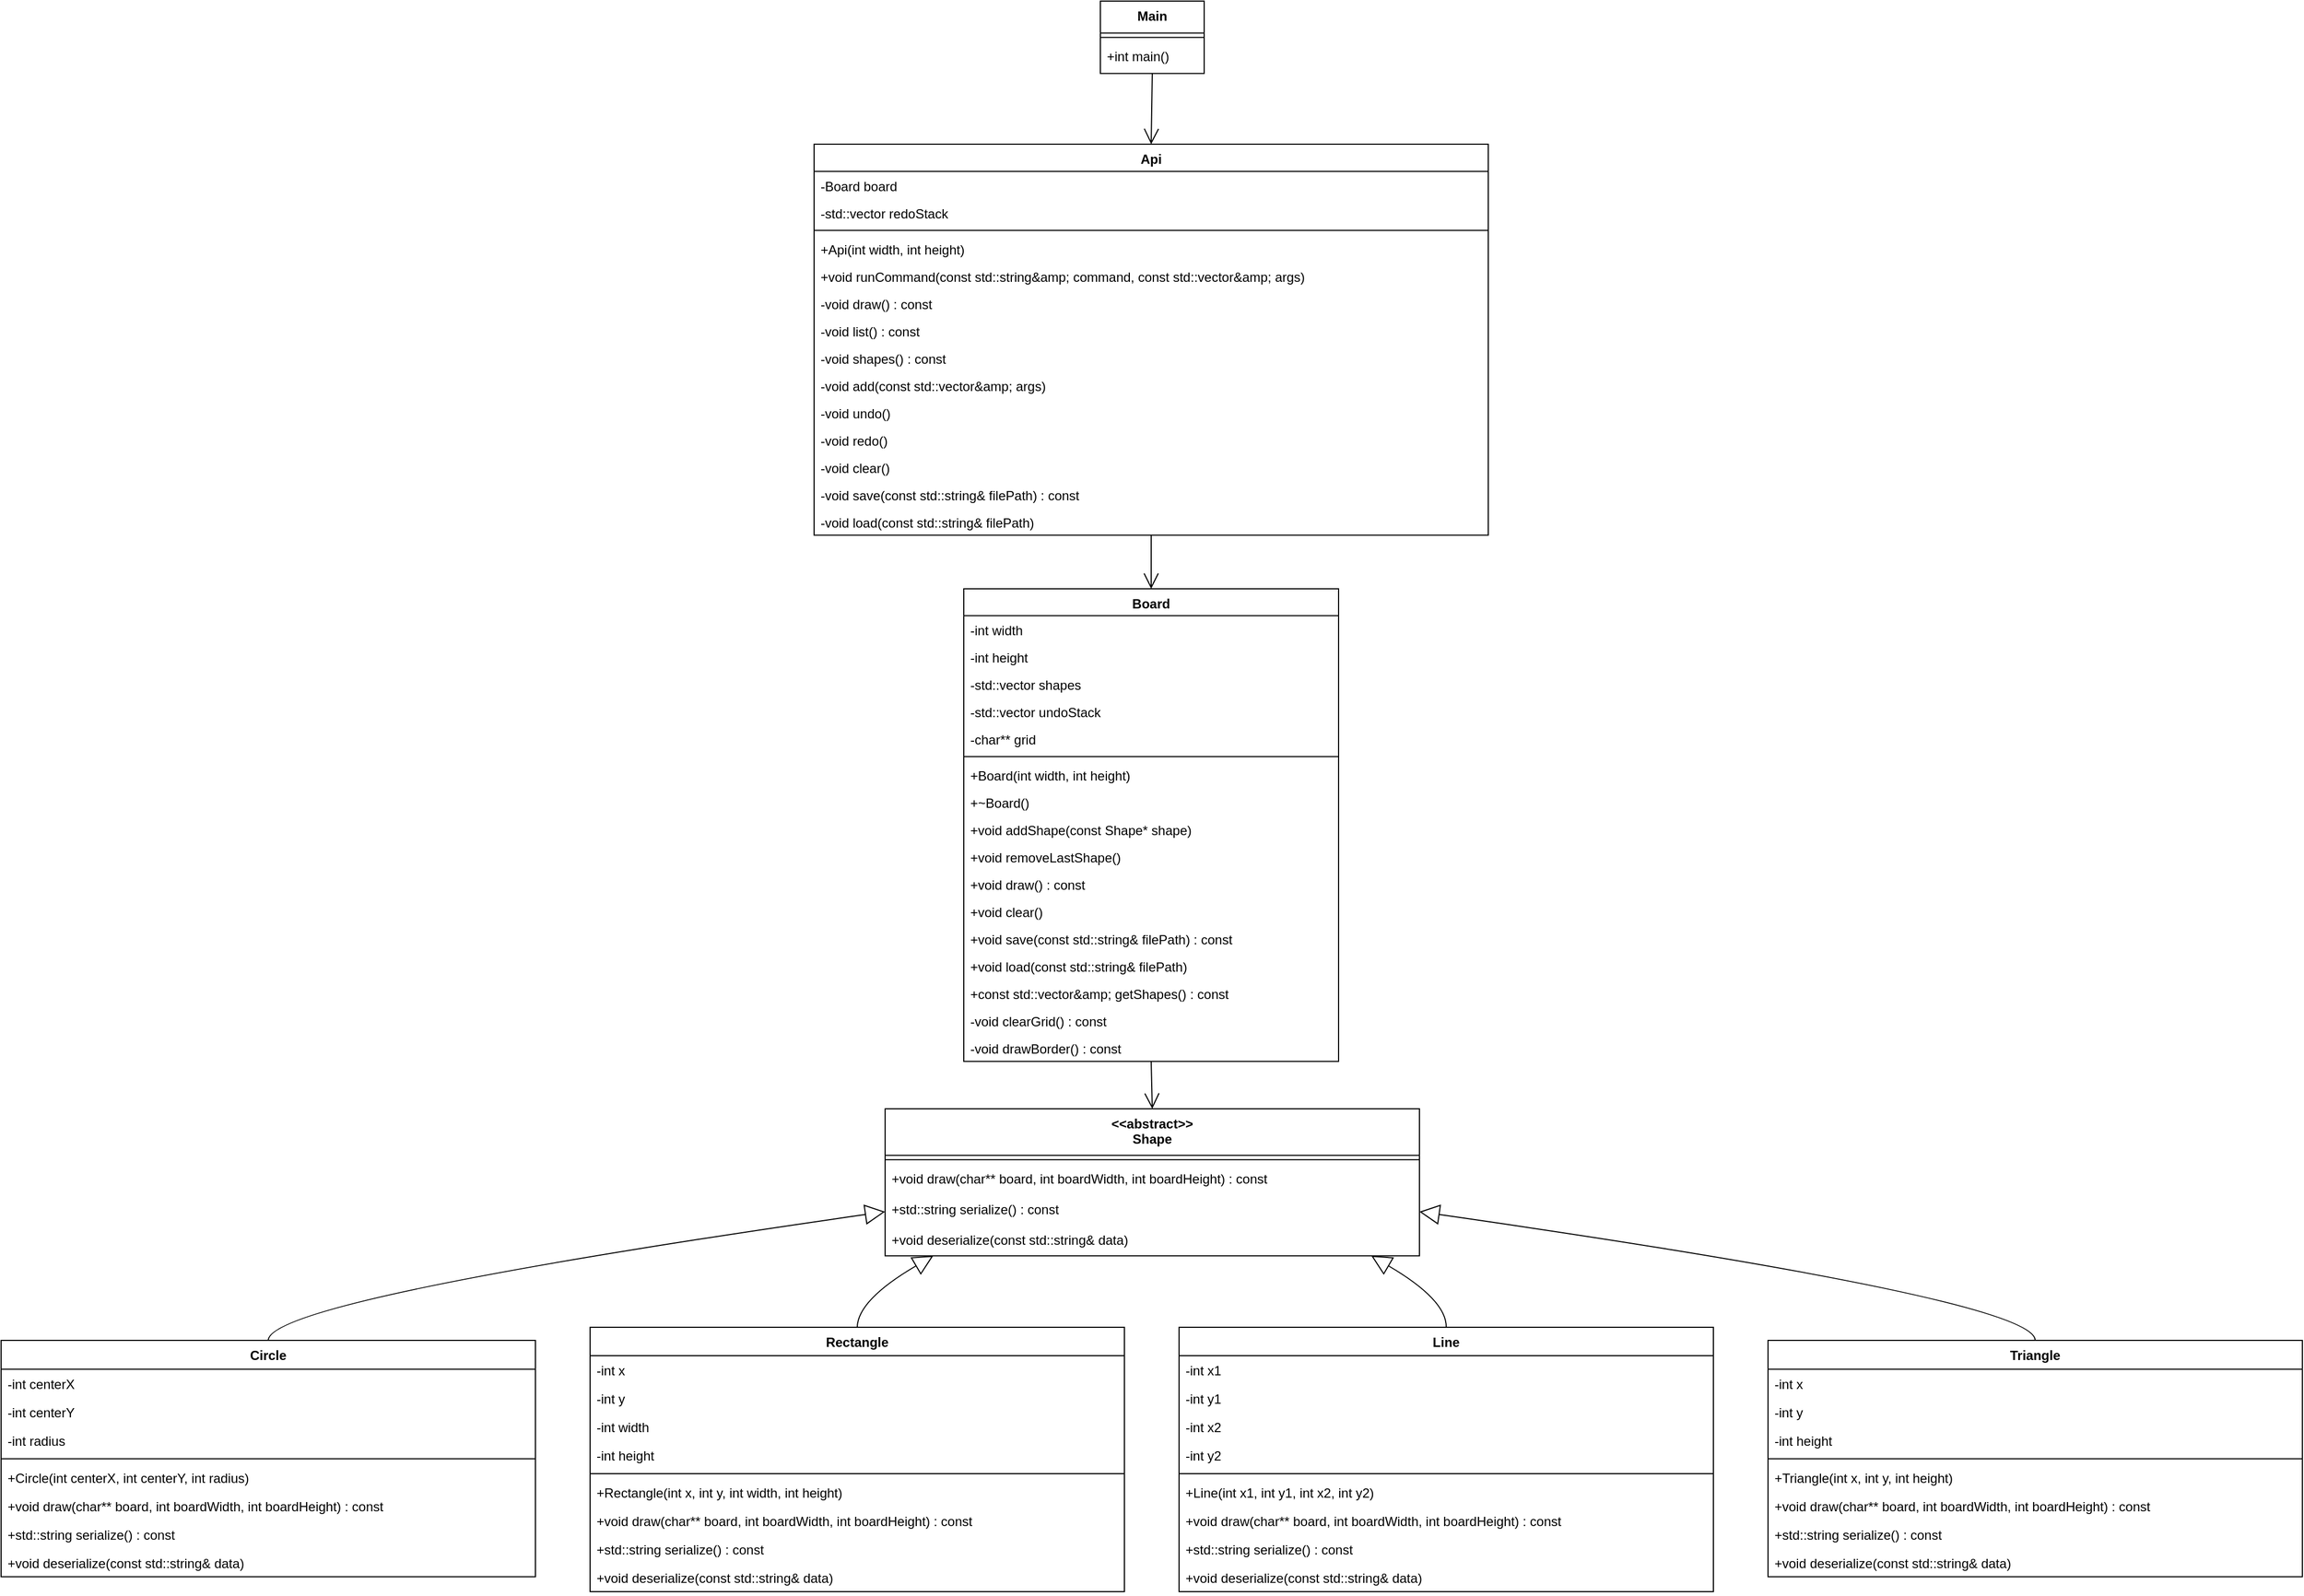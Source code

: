 <mxfile version="24.7.17">
  <diagram name="Page-1" id="2NHg6Sjkso6roxGbS1gl">
    <mxGraphModel dx="2390" dy="1365" grid="1" gridSize="10" guides="1" tooltips="1" connect="1" arrows="1" fold="1" page="1" pageScale="1" pageWidth="827" pageHeight="1169" math="0" shadow="0">
      <root>
        <mxCell id="0" />
        <mxCell id="1" parent="0" />
        <mxCell id="gTRt5JrSQ2pG7K7p-w_Y-1" value="&lt;&lt;abstract&gt;&gt;&#xa;Shape" style="swimlane;fontStyle=1;align=center;verticalAlign=top;childLayout=stackLayout;horizontal=1;startSize=42.6;horizontalStack=0;resizeParent=1;resizeParentMax=0;resizeLast=0;collapsible=0;marginBottom=0;" vertex="1" parent="1">
          <mxGeometry x="829" y="1034" width="489" height="134.6" as="geometry" />
        </mxCell>
        <mxCell id="gTRt5JrSQ2pG7K7p-w_Y-2" style="line;strokeWidth=1;fillColor=none;align=left;verticalAlign=middle;spacingTop=-1;spacingLeft=3;spacingRight=3;rotatable=0;labelPosition=right;points=[];portConstraint=eastwest;strokeColor=inherit;" vertex="1" parent="gTRt5JrSQ2pG7K7p-w_Y-1">
          <mxGeometry y="42.6" width="489" height="8" as="geometry" />
        </mxCell>
        <mxCell id="gTRt5JrSQ2pG7K7p-w_Y-3" value="+void draw(char** board, int boardWidth, int boardHeight) : const" style="text;strokeColor=none;fillColor=none;align=left;verticalAlign=top;spacingLeft=4;spacingRight=4;overflow=hidden;rotatable=0;points=[[0,0.5],[1,0.5]];portConstraint=eastwest;" vertex="1" parent="gTRt5JrSQ2pG7K7p-w_Y-1">
          <mxGeometry y="50.6" width="489" height="28" as="geometry" />
        </mxCell>
        <mxCell id="gTRt5JrSQ2pG7K7p-w_Y-4" value="+std::string serialize() : const" style="text;strokeColor=none;fillColor=none;align=left;verticalAlign=top;spacingLeft=4;spacingRight=4;overflow=hidden;rotatable=0;points=[[0,0.5],[1,0.5]];portConstraint=eastwest;" vertex="1" parent="gTRt5JrSQ2pG7K7p-w_Y-1">
          <mxGeometry y="78.6" width="489" height="28" as="geometry" />
        </mxCell>
        <mxCell id="gTRt5JrSQ2pG7K7p-w_Y-5" value="+void deserialize(const std::string&amp; data)" style="text;strokeColor=none;fillColor=none;align=left;verticalAlign=top;spacingLeft=4;spacingRight=4;overflow=hidden;rotatable=0;points=[[0,0.5],[1,0.5]];portConstraint=eastwest;" vertex="1" parent="gTRt5JrSQ2pG7K7p-w_Y-1">
          <mxGeometry y="106.6" width="489" height="28" as="geometry" />
        </mxCell>
        <mxCell id="gTRt5JrSQ2pG7K7p-w_Y-6" value="Circle" style="swimlane;fontStyle=1;align=center;verticalAlign=top;childLayout=stackLayout;horizontal=1;startSize=26.375;horizontalStack=0;resizeParent=1;resizeParentMax=0;resizeLast=0;collapsible=0;marginBottom=0;" vertex="1" parent="1">
          <mxGeometry x="20" y="1246" width="489" height="216.375" as="geometry" />
        </mxCell>
        <mxCell id="gTRt5JrSQ2pG7K7p-w_Y-7" value="-int centerX" style="text;strokeColor=none;fillColor=none;align=left;verticalAlign=top;spacingLeft=4;spacingRight=4;overflow=hidden;rotatable=0;points=[[0,0.5],[1,0.5]];portConstraint=eastwest;" vertex="1" parent="gTRt5JrSQ2pG7K7p-w_Y-6">
          <mxGeometry y="26.375" width="489" height="26" as="geometry" />
        </mxCell>
        <mxCell id="gTRt5JrSQ2pG7K7p-w_Y-8" value="-int centerY" style="text;strokeColor=none;fillColor=none;align=left;verticalAlign=top;spacingLeft=4;spacingRight=4;overflow=hidden;rotatable=0;points=[[0,0.5],[1,0.5]];portConstraint=eastwest;" vertex="1" parent="gTRt5JrSQ2pG7K7p-w_Y-6">
          <mxGeometry y="52.375" width="489" height="26" as="geometry" />
        </mxCell>
        <mxCell id="gTRt5JrSQ2pG7K7p-w_Y-9" value="-int radius" style="text;strokeColor=none;fillColor=none;align=left;verticalAlign=top;spacingLeft=4;spacingRight=4;overflow=hidden;rotatable=0;points=[[0,0.5],[1,0.5]];portConstraint=eastwest;" vertex="1" parent="gTRt5JrSQ2pG7K7p-w_Y-6">
          <mxGeometry y="78.375" width="489" height="26" as="geometry" />
        </mxCell>
        <mxCell id="gTRt5JrSQ2pG7K7p-w_Y-10" style="line;strokeWidth=1;fillColor=none;align=left;verticalAlign=middle;spacingTop=-1;spacingLeft=3;spacingRight=3;rotatable=0;labelPosition=right;points=[];portConstraint=eastwest;strokeColor=inherit;" vertex="1" parent="gTRt5JrSQ2pG7K7p-w_Y-6">
          <mxGeometry y="104.375" width="489" height="8" as="geometry" />
        </mxCell>
        <mxCell id="gTRt5JrSQ2pG7K7p-w_Y-11" value="+Circle(int centerX, int centerY, int radius)" style="text;strokeColor=none;fillColor=none;align=left;verticalAlign=top;spacingLeft=4;spacingRight=4;overflow=hidden;rotatable=0;points=[[0,0.5],[1,0.5]];portConstraint=eastwest;" vertex="1" parent="gTRt5JrSQ2pG7K7p-w_Y-6">
          <mxGeometry y="112.375" width="489" height="26" as="geometry" />
        </mxCell>
        <mxCell id="gTRt5JrSQ2pG7K7p-w_Y-12" value="+void draw(char** board, int boardWidth, int boardHeight) : const" style="text;strokeColor=none;fillColor=none;align=left;verticalAlign=top;spacingLeft=4;spacingRight=4;overflow=hidden;rotatable=0;points=[[0,0.5],[1,0.5]];portConstraint=eastwest;" vertex="1" parent="gTRt5JrSQ2pG7K7p-w_Y-6">
          <mxGeometry y="138.375" width="489" height="26" as="geometry" />
        </mxCell>
        <mxCell id="gTRt5JrSQ2pG7K7p-w_Y-13" value="+std::string serialize() : const" style="text;strokeColor=none;fillColor=none;align=left;verticalAlign=top;spacingLeft=4;spacingRight=4;overflow=hidden;rotatable=0;points=[[0,0.5],[1,0.5]];portConstraint=eastwest;" vertex="1" parent="gTRt5JrSQ2pG7K7p-w_Y-6">
          <mxGeometry y="164.375" width="489" height="26" as="geometry" />
        </mxCell>
        <mxCell id="gTRt5JrSQ2pG7K7p-w_Y-14" value="+void deserialize(const std::string&amp; data)" style="text;strokeColor=none;fillColor=none;align=left;verticalAlign=top;spacingLeft=4;spacingRight=4;overflow=hidden;rotatable=0;points=[[0,0.5],[1,0.5]];portConstraint=eastwest;" vertex="1" parent="gTRt5JrSQ2pG7K7p-w_Y-6">
          <mxGeometry y="190.375" width="489" height="26" as="geometry" />
        </mxCell>
        <mxCell id="gTRt5JrSQ2pG7K7p-w_Y-15" value="Rectangle" style="swimlane;fontStyle=1;align=center;verticalAlign=top;childLayout=stackLayout;horizontal=1;startSize=26;horizontalStack=0;resizeParent=1;resizeParentMax=0;resizeLast=0;collapsible=0;marginBottom=0;" vertex="1" parent="1">
          <mxGeometry x="559" y="1234" width="489" height="242" as="geometry" />
        </mxCell>
        <mxCell id="gTRt5JrSQ2pG7K7p-w_Y-16" value="-int x" style="text;strokeColor=none;fillColor=none;align=left;verticalAlign=top;spacingLeft=4;spacingRight=4;overflow=hidden;rotatable=0;points=[[0,0.5],[1,0.5]];portConstraint=eastwest;" vertex="1" parent="gTRt5JrSQ2pG7K7p-w_Y-15">
          <mxGeometry y="26" width="489" height="26" as="geometry" />
        </mxCell>
        <mxCell id="gTRt5JrSQ2pG7K7p-w_Y-17" value="-int y" style="text;strokeColor=none;fillColor=none;align=left;verticalAlign=top;spacingLeft=4;spacingRight=4;overflow=hidden;rotatable=0;points=[[0,0.5],[1,0.5]];portConstraint=eastwest;" vertex="1" parent="gTRt5JrSQ2pG7K7p-w_Y-15">
          <mxGeometry y="52" width="489" height="26" as="geometry" />
        </mxCell>
        <mxCell id="gTRt5JrSQ2pG7K7p-w_Y-18" value="-int width" style="text;strokeColor=none;fillColor=none;align=left;verticalAlign=top;spacingLeft=4;spacingRight=4;overflow=hidden;rotatable=0;points=[[0,0.5],[1,0.5]];portConstraint=eastwest;" vertex="1" parent="gTRt5JrSQ2pG7K7p-w_Y-15">
          <mxGeometry y="78" width="489" height="26" as="geometry" />
        </mxCell>
        <mxCell id="gTRt5JrSQ2pG7K7p-w_Y-19" value="-int height" style="text;strokeColor=none;fillColor=none;align=left;verticalAlign=top;spacingLeft=4;spacingRight=4;overflow=hidden;rotatable=0;points=[[0,0.5],[1,0.5]];portConstraint=eastwest;" vertex="1" parent="gTRt5JrSQ2pG7K7p-w_Y-15">
          <mxGeometry y="104" width="489" height="26" as="geometry" />
        </mxCell>
        <mxCell id="gTRt5JrSQ2pG7K7p-w_Y-20" style="line;strokeWidth=1;fillColor=none;align=left;verticalAlign=middle;spacingTop=-1;spacingLeft=3;spacingRight=3;rotatable=0;labelPosition=right;points=[];portConstraint=eastwest;strokeColor=inherit;" vertex="1" parent="gTRt5JrSQ2pG7K7p-w_Y-15">
          <mxGeometry y="130" width="489" height="8" as="geometry" />
        </mxCell>
        <mxCell id="gTRt5JrSQ2pG7K7p-w_Y-21" value="+Rectangle(int x, int y, int width, int height)" style="text;strokeColor=none;fillColor=none;align=left;verticalAlign=top;spacingLeft=4;spacingRight=4;overflow=hidden;rotatable=0;points=[[0,0.5],[1,0.5]];portConstraint=eastwest;" vertex="1" parent="gTRt5JrSQ2pG7K7p-w_Y-15">
          <mxGeometry y="138" width="489" height="26" as="geometry" />
        </mxCell>
        <mxCell id="gTRt5JrSQ2pG7K7p-w_Y-22" value="+void draw(char** board, int boardWidth, int boardHeight) : const" style="text;strokeColor=none;fillColor=none;align=left;verticalAlign=top;spacingLeft=4;spacingRight=4;overflow=hidden;rotatable=0;points=[[0,0.5],[1,0.5]];portConstraint=eastwest;" vertex="1" parent="gTRt5JrSQ2pG7K7p-w_Y-15">
          <mxGeometry y="164" width="489" height="26" as="geometry" />
        </mxCell>
        <mxCell id="gTRt5JrSQ2pG7K7p-w_Y-23" value="+std::string serialize() : const" style="text;strokeColor=none;fillColor=none;align=left;verticalAlign=top;spacingLeft=4;spacingRight=4;overflow=hidden;rotatable=0;points=[[0,0.5],[1,0.5]];portConstraint=eastwest;" vertex="1" parent="gTRt5JrSQ2pG7K7p-w_Y-15">
          <mxGeometry y="190" width="489" height="26" as="geometry" />
        </mxCell>
        <mxCell id="gTRt5JrSQ2pG7K7p-w_Y-24" value="+void deserialize(const std::string&amp; data)" style="text;strokeColor=none;fillColor=none;align=left;verticalAlign=top;spacingLeft=4;spacingRight=4;overflow=hidden;rotatable=0;points=[[0,0.5],[1,0.5]];portConstraint=eastwest;" vertex="1" parent="gTRt5JrSQ2pG7K7p-w_Y-15">
          <mxGeometry y="216" width="489" height="26" as="geometry" />
        </mxCell>
        <mxCell id="gTRt5JrSQ2pG7K7p-w_Y-25" value="Line" style="swimlane;fontStyle=1;align=center;verticalAlign=top;childLayout=stackLayout;horizontal=1;startSize=26;horizontalStack=0;resizeParent=1;resizeParentMax=0;resizeLast=0;collapsible=0;marginBottom=0;" vertex="1" parent="1">
          <mxGeometry x="1098" y="1234" width="489" height="242" as="geometry" />
        </mxCell>
        <mxCell id="gTRt5JrSQ2pG7K7p-w_Y-26" value="-int x1" style="text;strokeColor=none;fillColor=none;align=left;verticalAlign=top;spacingLeft=4;spacingRight=4;overflow=hidden;rotatable=0;points=[[0,0.5],[1,0.5]];portConstraint=eastwest;" vertex="1" parent="gTRt5JrSQ2pG7K7p-w_Y-25">
          <mxGeometry y="26" width="489" height="26" as="geometry" />
        </mxCell>
        <mxCell id="gTRt5JrSQ2pG7K7p-w_Y-27" value="-int y1" style="text;strokeColor=none;fillColor=none;align=left;verticalAlign=top;spacingLeft=4;spacingRight=4;overflow=hidden;rotatable=0;points=[[0,0.5],[1,0.5]];portConstraint=eastwest;" vertex="1" parent="gTRt5JrSQ2pG7K7p-w_Y-25">
          <mxGeometry y="52" width="489" height="26" as="geometry" />
        </mxCell>
        <mxCell id="gTRt5JrSQ2pG7K7p-w_Y-28" value="-int x2" style="text;strokeColor=none;fillColor=none;align=left;verticalAlign=top;spacingLeft=4;spacingRight=4;overflow=hidden;rotatable=0;points=[[0,0.5],[1,0.5]];portConstraint=eastwest;" vertex="1" parent="gTRt5JrSQ2pG7K7p-w_Y-25">
          <mxGeometry y="78" width="489" height="26" as="geometry" />
        </mxCell>
        <mxCell id="gTRt5JrSQ2pG7K7p-w_Y-29" value="-int y2" style="text;strokeColor=none;fillColor=none;align=left;verticalAlign=top;spacingLeft=4;spacingRight=4;overflow=hidden;rotatable=0;points=[[0,0.5],[1,0.5]];portConstraint=eastwest;" vertex="1" parent="gTRt5JrSQ2pG7K7p-w_Y-25">
          <mxGeometry y="104" width="489" height="26" as="geometry" />
        </mxCell>
        <mxCell id="gTRt5JrSQ2pG7K7p-w_Y-30" style="line;strokeWidth=1;fillColor=none;align=left;verticalAlign=middle;spacingTop=-1;spacingLeft=3;spacingRight=3;rotatable=0;labelPosition=right;points=[];portConstraint=eastwest;strokeColor=inherit;" vertex="1" parent="gTRt5JrSQ2pG7K7p-w_Y-25">
          <mxGeometry y="130" width="489" height="8" as="geometry" />
        </mxCell>
        <mxCell id="gTRt5JrSQ2pG7K7p-w_Y-31" value="+Line(int x1, int y1, int x2, int y2)" style="text;strokeColor=none;fillColor=none;align=left;verticalAlign=top;spacingLeft=4;spacingRight=4;overflow=hidden;rotatable=0;points=[[0,0.5],[1,0.5]];portConstraint=eastwest;" vertex="1" parent="gTRt5JrSQ2pG7K7p-w_Y-25">
          <mxGeometry y="138" width="489" height="26" as="geometry" />
        </mxCell>
        <mxCell id="gTRt5JrSQ2pG7K7p-w_Y-32" value="+void draw(char** board, int boardWidth, int boardHeight) : const" style="text;strokeColor=none;fillColor=none;align=left;verticalAlign=top;spacingLeft=4;spacingRight=4;overflow=hidden;rotatable=0;points=[[0,0.5],[1,0.5]];portConstraint=eastwest;" vertex="1" parent="gTRt5JrSQ2pG7K7p-w_Y-25">
          <mxGeometry y="164" width="489" height="26" as="geometry" />
        </mxCell>
        <mxCell id="gTRt5JrSQ2pG7K7p-w_Y-33" value="+std::string serialize() : const" style="text;strokeColor=none;fillColor=none;align=left;verticalAlign=top;spacingLeft=4;spacingRight=4;overflow=hidden;rotatable=0;points=[[0,0.5],[1,0.5]];portConstraint=eastwest;" vertex="1" parent="gTRt5JrSQ2pG7K7p-w_Y-25">
          <mxGeometry y="190" width="489" height="26" as="geometry" />
        </mxCell>
        <mxCell id="gTRt5JrSQ2pG7K7p-w_Y-34" value="+void deserialize(const std::string&amp; data)" style="text;strokeColor=none;fillColor=none;align=left;verticalAlign=top;spacingLeft=4;spacingRight=4;overflow=hidden;rotatable=0;points=[[0,0.5],[1,0.5]];portConstraint=eastwest;" vertex="1" parent="gTRt5JrSQ2pG7K7p-w_Y-25">
          <mxGeometry y="216" width="489" height="26" as="geometry" />
        </mxCell>
        <mxCell id="gTRt5JrSQ2pG7K7p-w_Y-35" value="Triangle" style="swimlane;fontStyle=1;align=center;verticalAlign=top;childLayout=stackLayout;horizontal=1;startSize=26.375;horizontalStack=0;resizeParent=1;resizeParentMax=0;resizeLast=0;collapsible=0;marginBottom=0;" vertex="1" parent="1">
          <mxGeometry x="1637" y="1246" width="489" height="216.375" as="geometry" />
        </mxCell>
        <mxCell id="gTRt5JrSQ2pG7K7p-w_Y-36" value="-int x" style="text;strokeColor=none;fillColor=none;align=left;verticalAlign=top;spacingLeft=4;spacingRight=4;overflow=hidden;rotatable=0;points=[[0,0.5],[1,0.5]];portConstraint=eastwest;" vertex="1" parent="gTRt5JrSQ2pG7K7p-w_Y-35">
          <mxGeometry y="26.375" width="489" height="26" as="geometry" />
        </mxCell>
        <mxCell id="gTRt5JrSQ2pG7K7p-w_Y-37" value="-int y" style="text;strokeColor=none;fillColor=none;align=left;verticalAlign=top;spacingLeft=4;spacingRight=4;overflow=hidden;rotatable=0;points=[[0,0.5],[1,0.5]];portConstraint=eastwest;" vertex="1" parent="gTRt5JrSQ2pG7K7p-w_Y-35">
          <mxGeometry y="52.375" width="489" height="26" as="geometry" />
        </mxCell>
        <mxCell id="gTRt5JrSQ2pG7K7p-w_Y-38" value="-int height" style="text;strokeColor=none;fillColor=none;align=left;verticalAlign=top;spacingLeft=4;spacingRight=4;overflow=hidden;rotatable=0;points=[[0,0.5],[1,0.5]];portConstraint=eastwest;" vertex="1" parent="gTRt5JrSQ2pG7K7p-w_Y-35">
          <mxGeometry y="78.375" width="489" height="26" as="geometry" />
        </mxCell>
        <mxCell id="gTRt5JrSQ2pG7K7p-w_Y-39" style="line;strokeWidth=1;fillColor=none;align=left;verticalAlign=middle;spacingTop=-1;spacingLeft=3;spacingRight=3;rotatable=0;labelPosition=right;points=[];portConstraint=eastwest;strokeColor=inherit;" vertex="1" parent="gTRt5JrSQ2pG7K7p-w_Y-35">
          <mxGeometry y="104.375" width="489" height="8" as="geometry" />
        </mxCell>
        <mxCell id="gTRt5JrSQ2pG7K7p-w_Y-40" value="+Triangle(int x, int y, int height)" style="text;strokeColor=none;fillColor=none;align=left;verticalAlign=top;spacingLeft=4;spacingRight=4;overflow=hidden;rotatable=0;points=[[0,0.5],[1,0.5]];portConstraint=eastwest;" vertex="1" parent="gTRt5JrSQ2pG7K7p-w_Y-35">
          <mxGeometry y="112.375" width="489" height="26" as="geometry" />
        </mxCell>
        <mxCell id="gTRt5JrSQ2pG7K7p-w_Y-41" value="+void draw(char** board, int boardWidth, int boardHeight) : const" style="text;strokeColor=none;fillColor=none;align=left;verticalAlign=top;spacingLeft=4;spacingRight=4;overflow=hidden;rotatable=0;points=[[0,0.5],[1,0.5]];portConstraint=eastwest;" vertex="1" parent="gTRt5JrSQ2pG7K7p-w_Y-35">
          <mxGeometry y="138.375" width="489" height="26" as="geometry" />
        </mxCell>
        <mxCell id="gTRt5JrSQ2pG7K7p-w_Y-42" value="+std::string serialize() : const" style="text;strokeColor=none;fillColor=none;align=left;verticalAlign=top;spacingLeft=4;spacingRight=4;overflow=hidden;rotatable=0;points=[[0,0.5],[1,0.5]];portConstraint=eastwest;" vertex="1" parent="gTRt5JrSQ2pG7K7p-w_Y-35">
          <mxGeometry y="164.375" width="489" height="26" as="geometry" />
        </mxCell>
        <mxCell id="gTRt5JrSQ2pG7K7p-w_Y-43" value="+void deserialize(const std::string&amp; data)" style="text;strokeColor=none;fillColor=none;align=left;verticalAlign=top;spacingLeft=4;spacingRight=4;overflow=hidden;rotatable=0;points=[[0,0.5],[1,0.5]];portConstraint=eastwest;" vertex="1" parent="gTRt5JrSQ2pG7K7p-w_Y-35">
          <mxGeometry y="190.375" width="489" height="26" as="geometry" />
        </mxCell>
        <mxCell id="gTRt5JrSQ2pG7K7p-w_Y-44" value="Board" style="swimlane;fontStyle=1;align=center;verticalAlign=top;childLayout=stackLayout;horizontal=1;startSize=24.588;horizontalStack=0;resizeParent=1;resizeParentMax=0;resizeLast=0;collapsible=0;marginBottom=0;" vertex="1" parent="1">
          <mxGeometry x="901" y="558" width="343" height="432.588" as="geometry" />
        </mxCell>
        <mxCell id="gTRt5JrSQ2pG7K7p-w_Y-45" value="-int width" style="text;strokeColor=none;fillColor=none;align=left;verticalAlign=top;spacingLeft=4;spacingRight=4;overflow=hidden;rotatable=0;points=[[0,0.5],[1,0.5]];portConstraint=eastwest;" vertex="1" parent="gTRt5JrSQ2pG7K7p-w_Y-44">
          <mxGeometry y="24.588" width="343" height="25" as="geometry" />
        </mxCell>
        <mxCell id="gTRt5JrSQ2pG7K7p-w_Y-46" value="-int height" style="text;strokeColor=none;fillColor=none;align=left;verticalAlign=top;spacingLeft=4;spacingRight=4;overflow=hidden;rotatable=0;points=[[0,0.5],[1,0.5]];portConstraint=eastwest;" vertex="1" parent="gTRt5JrSQ2pG7K7p-w_Y-44">
          <mxGeometry y="49.588" width="343" height="25" as="geometry" />
        </mxCell>
        <mxCell id="gTRt5JrSQ2pG7K7p-w_Y-47" value="-std::vector shapes" style="text;strokeColor=none;fillColor=none;align=left;verticalAlign=top;spacingLeft=4;spacingRight=4;overflow=hidden;rotatable=0;points=[[0,0.5],[1,0.5]];portConstraint=eastwest;" vertex="1" parent="gTRt5JrSQ2pG7K7p-w_Y-44">
          <mxGeometry y="74.588" width="343" height="25" as="geometry" />
        </mxCell>
        <mxCell id="gTRt5JrSQ2pG7K7p-w_Y-48" value="-std::vector undoStack" style="text;strokeColor=none;fillColor=none;align=left;verticalAlign=top;spacingLeft=4;spacingRight=4;overflow=hidden;rotatable=0;points=[[0,0.5],[1,0.5]];portConstraint=eastwest;" vertex="1" parent="gTRt5JrSQ2pG7K7p-w_Y-44">
          <mxGeometry y="99.588" width="343" height="25" as="geometry" />
        </mxCell>
        <mxCell id="gTRt5JrSQ2pG7K7p-w_Y-49" value="-char** grid" style="text;strokeColor=none;fillColor=none;align=left;verticalAlign=top;spacingLeft=4;spacingRight=4;overflow=hidden;rotatable=0;points=[[0,0.5],[1,0.5]];portConstraint=eastwest;" vertex="1" parent="gTRt5JrSQ2pG7K7p-w_Y-44">
          <mxGeometry y="124.588" width="343" height="25" as="geometry" />
        </mxCell>
        <mxCell id="gTRt5JrSQ2pG7K7p-w_Y-50" style="line;strokeWidth=1;fillColor=none;align=left;verticalAlign=middle;spacingTop=-1;spacingLeft=3;spacingRight=3;rotatable=0;labelPosition=right;points=[];portConstraint=eastwest;strokeColor=inherit;" vertex="1" parent="gTRt5JrSQ2pG7K7p-w_Y-44">
          <mxGeometry y="149.588" width="343" height="8" as="geometry" />
        </mxCell>
        <mxCell id="gTRt5JrSQ2pG7K7p-w_Y-51" value="+Board(int width, int height)" style="text;strokeColor=none;fillColor=none;align=left;verticalAlign=top;spacingLeft=4;spacingRight=4;overflow=hidden;rotatable=0;points=[[0,0.5],[1,0.5]];portConstraint=eastwest;" vertex="1" parent="gTRt5JrSQ2pG7K7p-w_Y-44">
          <mxGeometry y="157.588" width="343" height="25" as="geometry" />
        </mxCell>
        <mxCell id="gTRt5JrSQ2pG7K7p-w_Y-52" value="+~Board()" style="text;strokeColor=none;fillColor=none;align=left;verticalAlign=top;spacingLeft=4;spacingRight=4;overflow=hidden;rotatable=0;points=[[0,0.5],[1,0.5]];portConstraint=eastwest;" vertex="1" parent="gTRt5JrSQ2pG7K7p-w_Y-44">
          <mxGeometry y="182.588" width="343" height="25" as="geometry" />
        </mxCell>
        <mxCell id="gTRt5JrSQ2pG7K7p-w_Y-53" value="+void addShape(const Shape* shape)" style="text;strokeColor=none;fillColor=none;align=left;verticalAlign=top;spacingLeft=4;spacingRight=4;overflow=hidden;rotatable=0;points=[[0,0.5],[1,0.5]];portConstraint=eastwest;" vertex="1" parent="gTRt5JrSQ2pG7K7p-w_Y-44">
          <mxGeometry y="207.588" width="343" height="25" as="geometry" />
        </mxCell>
        <mxCell id="gTRt5JrSQ2pG7K7p-w_Y-54" value="+void removeLastShape()" style="text;strokeColor=none;fillColor=none;align=left;verticalAlign=top;spacingLeft=4;spacingRight=4;overflow=hidden;rotatable=0;points=[[0,0.5],[1,0.5]];portConstraint=eastwest;" vertex="1" parent="gTRt5JrSQ2pG7K7p-w_Y-44">
          <mxGeometry y="232.588" width="343" height="25" as="geometry" />
        </mxCell>
        <mxCell id="gTRt5JrSQ2pG7K7p-w_Y-55" value="+void draw() : const" style="text;strokeColor=none;fillColor=none;align=left;verticalAlign=top;spacingLeft=4;spacingRight=4;overflow=hidden;rotatable=0;points=[[0,0.5],[1,0.5]];portConstraint=eastwest;" vertex="1" parent="gTRt5JrSQ2pG7K7p-w_Y-44">
          <mxGeometry y="257.588" width="343" height="25" as="geometry" />
        </mxCell>
        <mxCell id="gTRt5JrSQ2pG7K7p-w_Y-56" value="+void clear()" style="text;strokeColor=none;fillColor=none;align=left;verticalAlign=top;spacingLeft=4;spacingRight=4;overflow=hidden;rotatable=0;points=[[0,0.5],[1,0.5]];portConstraint=eastwest;" vertex="1" parent="gTRt5JrSQ2pG7K7p-w_Y-44">
          <mxGeometry y="282.588" width="343" height="25" as="geometry" />
        </mxCell>
        <mxCell id="gTRt5JrSQ2pG7K7p-w_Y-57" value="+void save(const std::string&amp; filePath) : const" style="text;strokeColor=none;fillColor=none;align=left;verticalAlign=top;spacingLeft=4;spacingRight=4;overflow=hidden;rotatable=0;points=[[0,0.5],[1,0.5]];portConstraint=eastwest;" vertex="1" parent="gTRt5JrSQ2pG7K7p-w_Y-44">
          <mxGeometry y="307.588" width="343" height="25" as="geometry" />
        </mxCell>
        <mxCell id="gTRt5JrSQ2pG7K7p-w_Y-58" value="+void load(const std::string&amp; filePath)" style="text;strokeColor=none;fillColor=none;align=left;verticalAlign=top;spacingLeft=4;spacingRight=4;overflow=hidden;rotatable=0;points=[[0,0.5],[1,0.5]];portConstraint=eastwest;" vertex="1" parent="gTRt5JrSQ2pG7K7p-w_Y-44">
          <mxGeometry y="332.588" width="343" height="25" as="geometry" />
        </mxCell>
        <mxCell id="gTRt5JrSQ2pG7K7p-w_Y-59" value="+const std::vector&amp;amp; getShapes() : const" style="text;strokeColor=none;fillColor=none;align=left;verticalAlign=top;spacingLeft=4;spacingRight=4;overflow=hidden;rotatable=0;points=[[0,0.5],[1,0.5]];portConstraint=eastwest;" vertex="1" parent="gTRt5JrSQ2pG7K7p-w_Y-44">
          <mxGeometry y="357.588" width="343" height="25" as="geometry" />
        </mxCell>
        <mxCell id="gTRt5JrSQ2pG7K7p-w_Y-60" value="-void clearGrid() : const" style="text;strokeColor=none;fillColor=none;align=left;verticalAlign=top;spacingLeft=4;spacingRight=4;overflow=hidden;rotatable=0;points=[[0,0.5],[1,0.5]];portConstraint=eastwest;" vertex="1" parent="gTRt5JrSQ2pG7K7p-w_Y-44">
          <mxGeometry y="382.588" width="343" height="25" as="geometry" />
        </mxCell>
        <mxCell id="gTRt5JrSQ2pG7K7p-w_Y-61" value="-void drawBorder() : const" style="text;strokeColor=none;fillColor=none;align=left;verticalAlign=top;spacingLeft=4;spacingRight=4;overflow=hidden;rotatable=0;points=[[0,0.5],[1,0.5]];portConstraint=eastwest;" vertex="1" parent="gTRt5JrSQ2pG7K7p-w_Y-44">
          <mxGeometry y="407.588" width="343" height="25" as="geometry" />
        </mxCell>
        <mxCell id="gTRt5JrSQ2pG7K7p-w_Y-62" value="Api" style="swimlane;fontStyle=1;align=center;verticalAlign=top;childLayout=stackLayout;horizontal=1;startSize=24.929;horizontalStack=0;resizeParent=1;resizeParentMax=0;resizeLast=0;collapsible=0;marginBottom=0;" vertex="1" parent="1">
          <mxGeometry x="764" y="151" width="617" height="357.929" as="geometry" />
        </mxCell>
        <mxCell id="gTRt5JrSQ2pG7K7p-w_Y-63" value="-Board board" style="text;strokeColor=none;fillColor=none;align=left;verticalAlign=top;spacingLeft=4;spacingRight=4;overflow=hidden;rotatable=0;points=[[0,0.5],[1,0.5]];portConstraint=eastwest;" vertex="1" parent="gTRt5JrSQ2pG7K7p-w_Y-62">
          <mxGeometry y="24.929" width="617" height="25" as="geometry" />
        </mxCell>
        <mxCell id="gTRt5JrSQ2pG7K7p-w_Y-64" value="-std::vector redoStack" style="text;strokeColor=none;fillColor=none;align=left;verticalAlign=top;spacingLeft=4;spacingRight=4;overflow=hidden;rotatable=0;points=[[0,0.5],[1,0.5]];portConstraint=eastwest;" vertex="1" parent="gTRt5JrSQ2pG7K7p-w_Y-62">
          <mxGeometry y="49.929" width="617" height="25" as="geometry" />
        </mxCell>
        <mxCell id="gTRt5JrSQ2pG7K7p-w_Y-65" style="line;strokeWidth=1;fillColor=none;align=left;verticalAlign=middle;spacingTop=-1;spacingLeft=3;spacingRight=3;rotatable=0;labelPosition=right;points=[];portConstraint=eastwest;strokeColor=inherit;" vertex="1" parent="gTRt5JrSQ2pG7K7p-w_Y-62">
          <mxGeometry y="74.929" width="617" height="8" as="geometry" />
        </mxCell>
        <mxCell id="gTRt5JrSQ2pG7K7p-w_Y-66" value="+Api(int width, int height)" style="text;strokeColor=none;fillColor=none;align=left;verticalAlign=top;spacingLeft=4;spacingRight=4;overflow=hidden;rotatable=0;points=[[0,0.5],[1,0.5]];portConstraint=eastwest;" vertex="1" parent="gTRt5JrSQ2pG7K7p-w_Y-62">
          <mxGeometry y="82.929" width="617" height="25" as="geometry" />
        </mxCell>
        <mxCell id="gTRt5JrSQ2pG7K7p-w_Y-67" value="+void runCommand(const std::string&amp;amp; command, const std::vector&amp;amp; args)" style="text;strokeColor=none;fillColor=none;align=left;verticalAlign=top;spacingLeft=4;spacingRight=4;overflow=hidden;rotatable=0;points=[[0,0.5],[1,0.5]];portConstraint=eastwest;" vertex="1" parent="gTRt5JrSQ2pG7K7p-w_Y-62">
          <mxGeometry y="107.929" width="617" height="25" as="geometry" />
        </mxCell>
        <mxCell id="gTRt5JrSQ2pG7K7p-w_Y-68" value="-void draw() : const" style="text;strokeColor=none;fillColor=none;align=left;verticalAlign=top;spacingLeft=4;spacingRight=4;overflow=hidden;rotatable=0;points=[[0,0.5],[1,0.5]];portConstraint=eastwest;" vertex="1" parent="gTRt5JrSQ2pG7K7p-w_Y-62">
          <mxGeometry y="132.929" width="617" height="25" as="geometry" />
        </mxCell>
        <mxCell id="gTRt5JrSQ2pG7K7p-w_Y-69" value="-void list() : const" style="text;strokeColor=none;fillColor=none;align=left;verticalAlign=top;spacingLeft=4;spacingRight=4;overflow=hidden;rotatable=0;points=[[0,0.5],[1,0.5]];portConstraint=eastwest;" vertex="1" parent="gTRt5JrSQ2pG7K7p-w_Y-62">
          <mxGeometry y="157.929" width="617" height="25" as="geometry" />
        </mxCell>
        <mxCell id="gTRt5JrSQ2pG7K7p-w_Y-70" value="-void shapes() : const" style="text;strokeColor=none;fillColor=none;align=left;verticalAlign=top;spacingLeft=4;spacingRight=4;overflow=hidden;rotatable=0;points=[[0,0.5],[1,0.5]];portConstraint=eastwest;" vertex="1" parent="gTRt5JrSQ2pG7K7p-w_Y-62">
          <mxGeometry y="182.929" width="617" height="25" as="geometry" />
        </mxCell>
        <mxCell id="gTRt5JrSQ2pG7K7p-w_Y-71" value="-void add(const std::vector&amp;amp; args)" style="text;strokeColor=none;fillColor=none;align=left;verticalAlign=top;spacingLeft=4;spacingRight=4;overflow=hidden;rotatable=0;points=[[0,0.5],[1,0.5]];portConstraint=eastwest;" vertex="1" parent="gTRt5JrSQ2pG7K7p-w_Y-62">
          <mxGeometry y="207.929" width="617" height="25" as="geometry" />
        </mxCell>
        <mxCell id="gTRt5JrSQ2pG7K7p-w_Y-72" value="-void undo()" style="text;strokeColor=none;fillColor=none;align=left;verticalAlign=top;spacingLeft=4;spacingRight=4;overflow=hidden;rotatable=0;points=[[0,0.5],[1,0.5]];portConstraint=eastwest;" vertex="1" parent="gTRt5JrSQ2pG7K7p-w_Y-62">
          <mxGeometry y="232.929" width="617" height="25" as="geometry" />
        </mxCell>
        <mxCell id="gTRt5JrSQ2pG7K7p-w_Y-73" value="-void redo()" style="text;strokeColor=none;fillColor=none;align=left;verticalAlign=top;spacingLeft=4;spacingRight=4;overflow=hidden;rotatable=0;points=[[0,0.5],[1,0.5]];portConstraint=eastwest;" vertex="1" parent="gTRt5JrSQ2pG7K7p-w_Y-62">
          <mxGeometry y="257.929" width="617" height="25" as="geometry" />
        </mxCell>
        <mxCell id="gTRt5JrSQ2pG7K7p-w_Y-74" value="-void clear()" style="text;strokeColor=none;fillColor=none;align=left;verticalAlign=top;spacingLeft=4;spacingRight=4;overflow=hidden;rotatable=0;points=[[0,0.5],[1,0.5]];portConstraint=eastwest;" vertex="1" parent="gTRt5JrSQ2pG7K7p-w_Y-62">
          <mxGeometry y="282.929" width="617" height="25" as="geometry" />
        </mxCell>
        <mxCell id="gTRt5JrSQ2pG7K7p-w_Y-75" value="-void save(const std::string&amp; filePath) : const" style="text;strokeColor=none;fillColor=none;align=left;verticalAlign=top;spacingLeft=4;spacingRight=4;overflow=hidden;rotatable=0;points=[[0,0.5],[1,0.5]];portConstraint=eastwest;" vertex="1" parent="gTRt5JrSQ2pG7K7p-w_Y-62">
          <mxGeometry y="307.929" width="617" height="25" as="geometry" />
        </mxCell>
        <mxCell id="gTRt5JrSQ2pG7K7p-w_Y-76" value="-void load(const std::string&amp; filePath)" style="text;strokeColor=none;fillColor=none;align=left;verticalAlign=top;spacingLeft=4;spacingRight=4;overflow=hidden;rotatable=0;points=[[0,0.5],[1,0.5]];portConstraint=eastwest;" vertex="1" parent="gTRt5JrSQ2pG7K7p-w_Y-62">
          <mxGeometry y="332.929" width="617" height="25" as="geometry" />
        </mxCell>
        <mxCell id="gTRt5JrSQ2pG7K7p-w_Y-77" value="Main" style="swimlane;fontStyle=1;align=center;verticalAlign=top;childLayout=stackLayout;horizontal=1;startSize=29.2;horizontalStack=0;resizeParent=1;resizeParentMax=0;resizeLast=0;collapsible=0;marginBottom=0;" vertex="1" parent="1">
          <mxGeometry x="1026" y="20" width="95" height="66.2" as="geometry" />
        </mxCell>
        <mxCell id="gTRt5JrSQ2pG7K7p-w_Y-78" style="line;strokeWidth=1;fillColor=none;align=left;verticalAlign=middle;spacingTop=-1;spacingLeft=3;spacingRight=3;rotatable=0;labelPosition=right;points=[];portConstraint=eastwest;strokeColor=inherit;" vertex="1" parent="gTRt5JrSQ2pG7K7p-w_Y-77">
          <mxGeometry y="29.2" width="95" height="8" as="geometry" />
        </mxCell>
        <mxCell id="gTRt5JrSQ2pG7K7p-w_Y-79" value="+int main()" style="text;strokeColor=none;fillColor=none;align=left;verticalAlign=top;spacingLeft=4;spacingRight=4;overflow=hidden;rotatable=0;points=[[0,0.5],[1,0.5]];portConstraint=eastwest;" vertex="1" parent="gTRt5JrSQ2pG7K7p-w_Y-77">
          <mxGeometry y="37.2" width="95" height="29" as="geometry" />
        </mxCell>
        <mxCell id="gTRt5JrSQ2pG7K7p-w_Y-80" value="" style="curved=1;startArrow=block;startSize=16;startFill=0;endArrow=none;exitX=0;exitY=0.7;entryX=0.5;entryY=0;rounded=0;" edge="1" parent="1" source="gTRt5JrSQ2pG7K7p-w_Y-1" target="gTRt5JrSQ2pG7K7p-w_Y-6">
          <mxGeometry relative="1" as="geometry">
            <Array as="points">
              <mxPoint x="265" y="1209" />
            </Array>
          </mxGeometry>
        </mxCell>
        <mxCell id="gTRt5JrSQ2pG7K7p-w_Y-81" value="" style="curved=1;startArrow=block;startSize=16;startFill=0;endArrow=none;exitX=0.09;exitY=1;entryX=0.5;entryY=0;rounded=0;" edge="1" parent="1" source="gTRt5JrSQ2pG7K7p-w_Y-1" target="gTRt5JrSQ2pG7K7p-w_Y-15">
          <mxGeometry relative="1" as="geometry">
            <Array as="points">
              <mxPoint x="804" y="1209" />
            </Array>
          </mxGeometry>
        </mxCell>
        <mxCell id="gTRt5JrSQ2pG7K7p-w_Y-82" value="" style="curved=1;startArrow=block;startSize=16;startFill=0;endArrow=none;exitX=0.91;exitY=1;entryX=0.5;entryY=0;rounded=0;" edge="1" parent="1" source="gTRt5JrSQ2pG7K7p-w_Y-1" target="gTRt5JrSQ2pG7K7p-w_Y-25">
          <mxGeometry relative="1" as="geometry">
            <Array as="points">
              <mxPoint x="1343" y="1209" />
            </Array>
          </mxGeometry>
        </mxCell>
        <mxCell id="gTRt5JrSQ2pG7K7p-w_Y-83" value="" style="curved=1;startArrow=block;startSize=16;startFill=0;endArrow=none;exitX=1;exitY=0.7;entryX=0.5;entryY=0;rounded=0;" edge="1" parent="1" source="gTRt5JrSQ2pG7K7p-w_Y-1" target="gTRt5JrSQ2pG7K7p-w_Y-35">
          <mxGeometry relative="1" as="geometry">
            <Array as="points">
              <mxPoint x="1882" y="1209" />
            </Array>
          </mxGeometry>
        </mxCell>
        <mxCell id="gTRt5JrSQ2pG7K7p-w_Y-84" value="" style="curved=1;startArrow=none;endArrow=open;endSize=12;exitX=0.5;exitY=1;entryX=0.5;entryY=0;rounded=0;" edge="1" parent="1" source="gTRt5JrSQ2pG7K7p-w_Y-44" target="gTRt5JrSQ2pG7K7p-w_Y-1">
          <mxGeometry relative="1" as="geometry">
            <Array as="points" />
          </mxGeometry>
        </mxCell>
        <mxCell id="gTRt5JrSQ2pG7K7p-w_Y-85" value="" style="curved=1;startArrow=none;endArrow=open;endSize=12;exitX=0.5;exitY=1;entryX=0.5;entryY=0;rounded=0;" edge="1" parent="1" source="gTRt5JrSQ2pG7K7p-w_Y-62" target="gTRt5JrSQ2pG7K7p-w_Y-44">
          <mxGeometry relative="1" as="geometry">
            <Array as="points" />
          </mxGeometry>
        </mxCell>
        <mxCell id="gTRt5JrSQ2pG7K7p-w_Y-86" value="" style="curved=1;startArrow=none;endArrow=open;endSize=12;exitX=0.5;exitY=1;entryX=0.5;entryY=0;rounded=0;" edge="1" parent="1" source="gTRt5JrSQ2pG7K7p-w_Y-77" target="gTRt5JrSQ2pG7K7p-w_Y-62">
          <mxGeometry relative="1" as="geometry">
            <Array as="points" />
          </mxGeometry>
        </mxCell>
      </root>
    </mxGraphModel>
  </diagram>
</mxfile>
